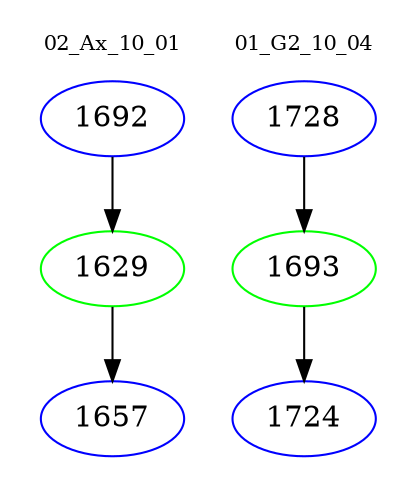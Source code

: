 digraph{
subgraph cluster_0 {
color = white
label = "02_Ax_10_01";
fontsize=10;
T0_1692 [label="1692", color="blue"]
T0_1692 -> T0_1629 [color="black"]
T0_1629 [label="1629", color="green"]
T0_1629 -> T0_1657 [color="black"]
T0_1657 [label="1657", color="blue"]
}
subgraph cluster_1 {
color = white
label = "01_G2_10_04";
fontsize=10;
T1_1728 [label="1728", color="blue"]
T1_1728 -> T1_1693 [color="black"]
T1_1693 [label="1693", color="green"]
T1_1693 -> T1_1724 [color="black"]
T1_1724 [label="1724", color="blue"]
}
}
